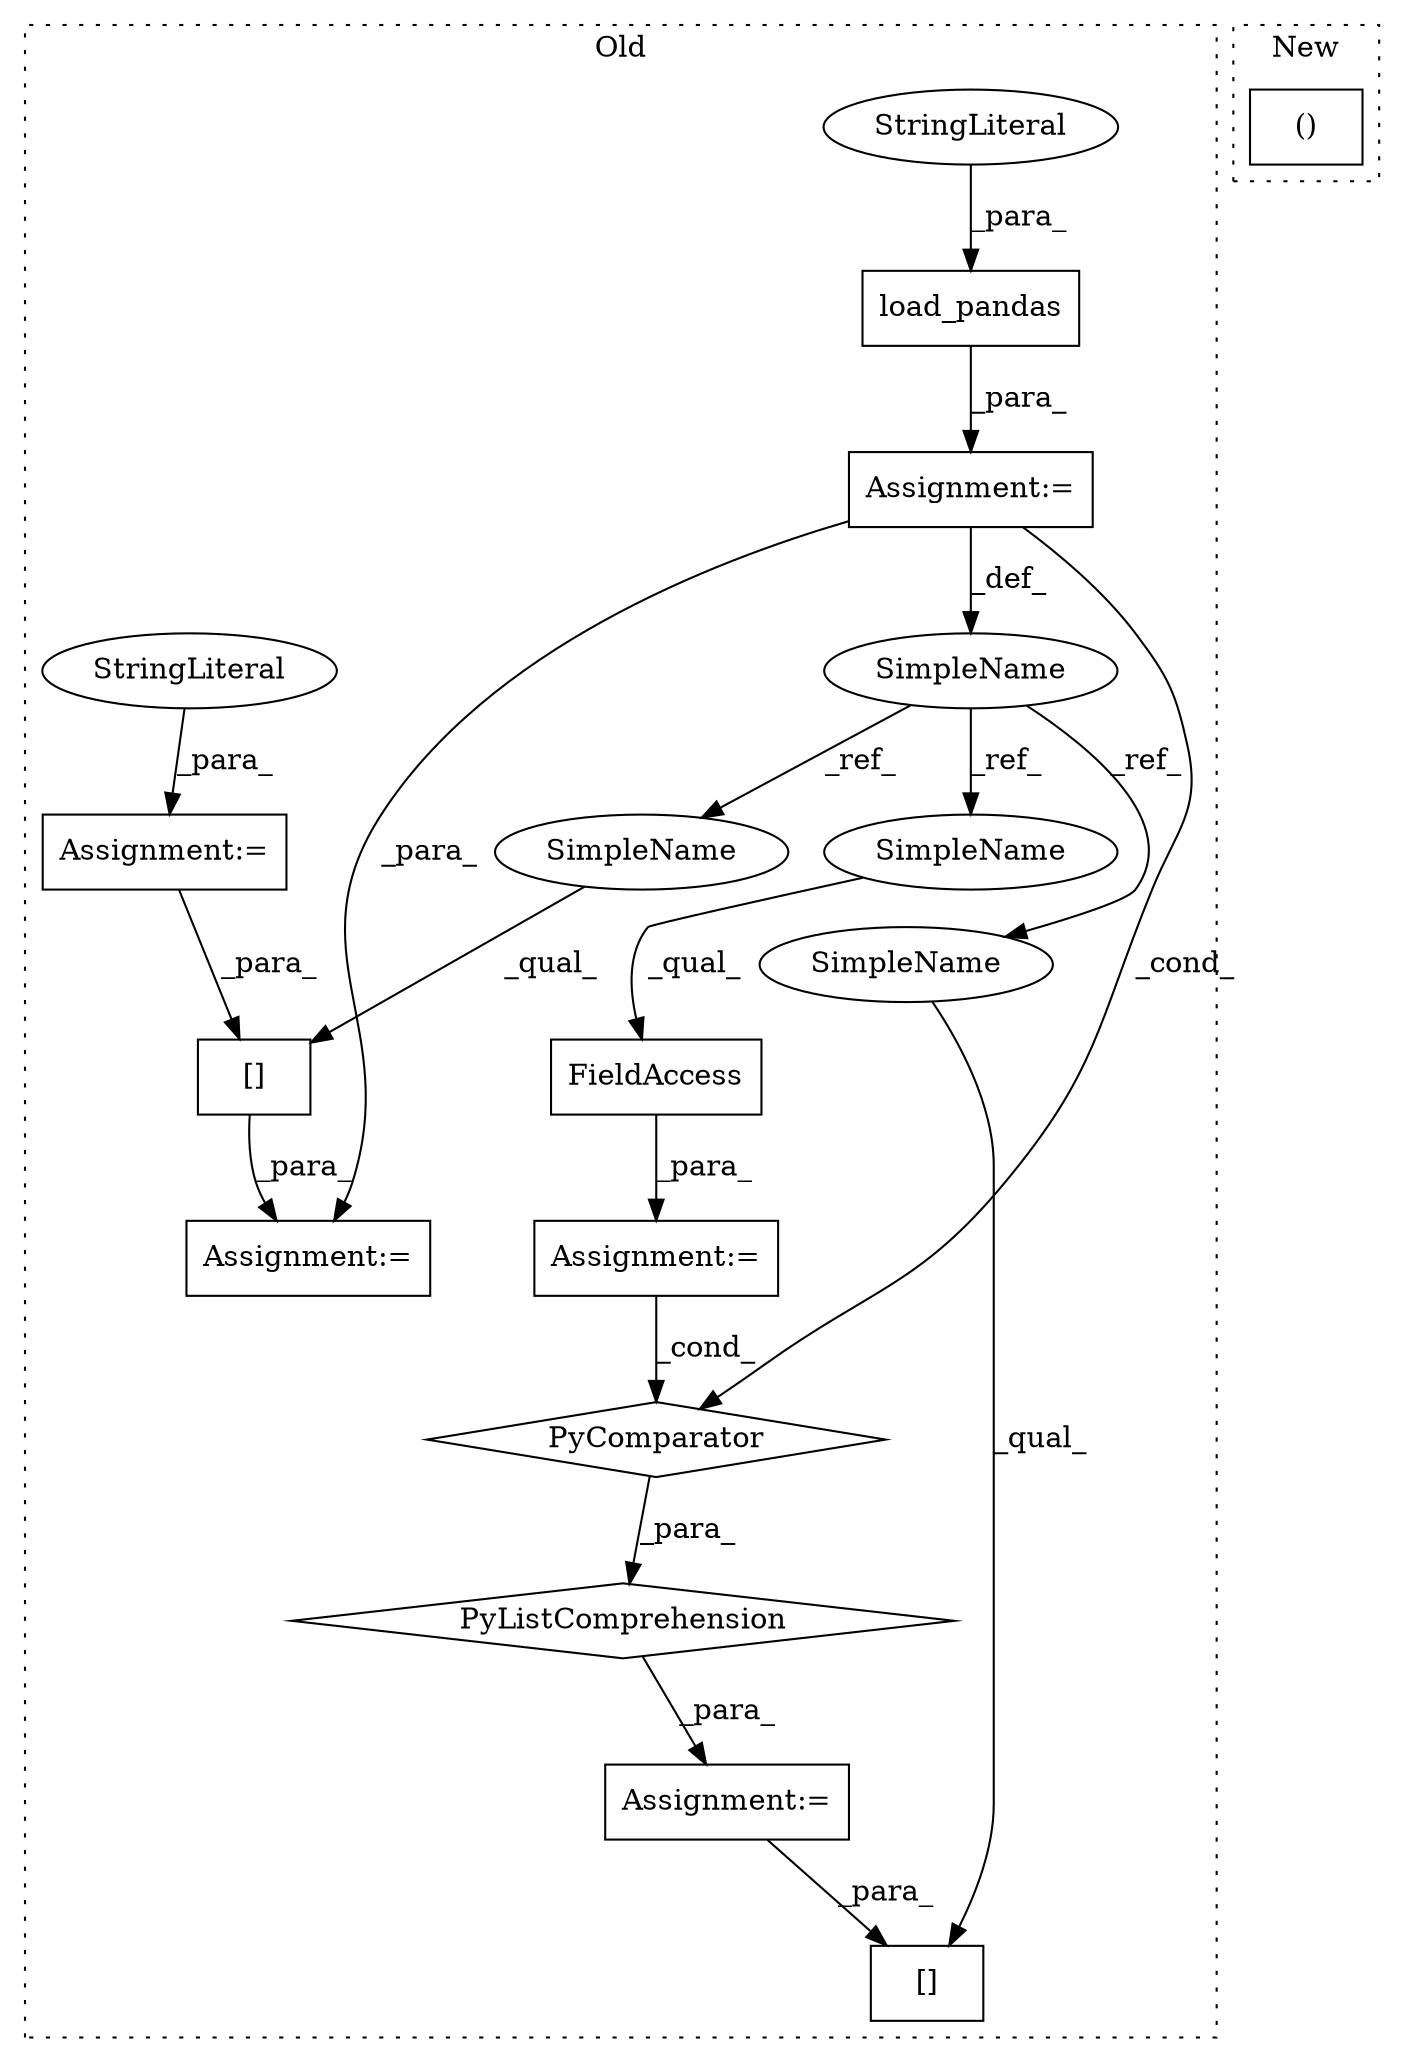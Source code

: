 digraph G {
subgraph cluster0 {
1 [label="load_pandas" a="32" s="3230,3252" l="12,1" shape="box"];
3 [label="[]" a="2" s="3445,3454" l="3,1" shape="box"];
4 [label="Assignment:=" a="7" s="3361" l="38" shape="box"];
5 [label="Assignment:=" a="7" s="3265" l="1" shape="box"];
6 [label="Assignment:=" a="7" s="3224" l="1" shape="box"];
7 [label="Assignment:=" a="7" s="3444" l="1" shape="box"];
8 [label="StringLiteral" a="45" s="3242" l="10" shape="ellipse"];
9 [label="StringLiteral" a="45" s="3266" l="8" shape="ellipse"];
10 [label="PyComparator" a="113" s="3361" l="38" shape="diamond"];
11 [label="[]" a="2" s="3424,3435" l="3,1" shape="box"];
12 [label="FieldAccess" a="22" s="3370" l="10" shape="box"];
13 [label="SimpleName" a="42" s="3222" l="2" shape="ellipse"];
14 [label="Assignment:=" a="7" s="3288" l="12" shape="box"];
15 [label="PyListComprehension" a="109" s="3300" l="107" shape="diamond"];
16 [label="SimpleName" a="42" s="3445" l="2" shape="ellipse"];
17 [label="SimpleName" a="42" s="3370" l="2" shape="ellipse"];
18 [label="SimpleName" a="42" s="3424" l="2" shape="ellipse"];
label = "Old";
style="dotted";
}
subgraph cluster1 {
2 [label="()" a="106" s="3272" l="15" shape="box"];
label = "New";
style="dotted";
}
1 -> 6 [label="_para_"];
3 -> 7 [label="_para_"];
4 -> 10 [label="_cond_"];
5 -> 3 [label="_para_"];
6 -> 10 [label="_cond_"];
6 -> 7 [label="_para_"];
6 -> 13 [label="_def_"];
8 -> 1 [label="_para_"];
9 -> 5 [label="_para_"];
10 -> 15 [label="_para_"];
12 -> 4 [label="_para_"];
13 -> 16 [label="_ref_"];
13 -> 18 [label="_ref_"];
13 -> 17 [label="_ref_"];
14 -> 11 [label="_para_"];
15 -> 14 [label="_para_"];
16 -> 3 [label="_qual_"];
17 -> 12 [label="_qual_"];
18 -> 11 [label="_qual_"];
}